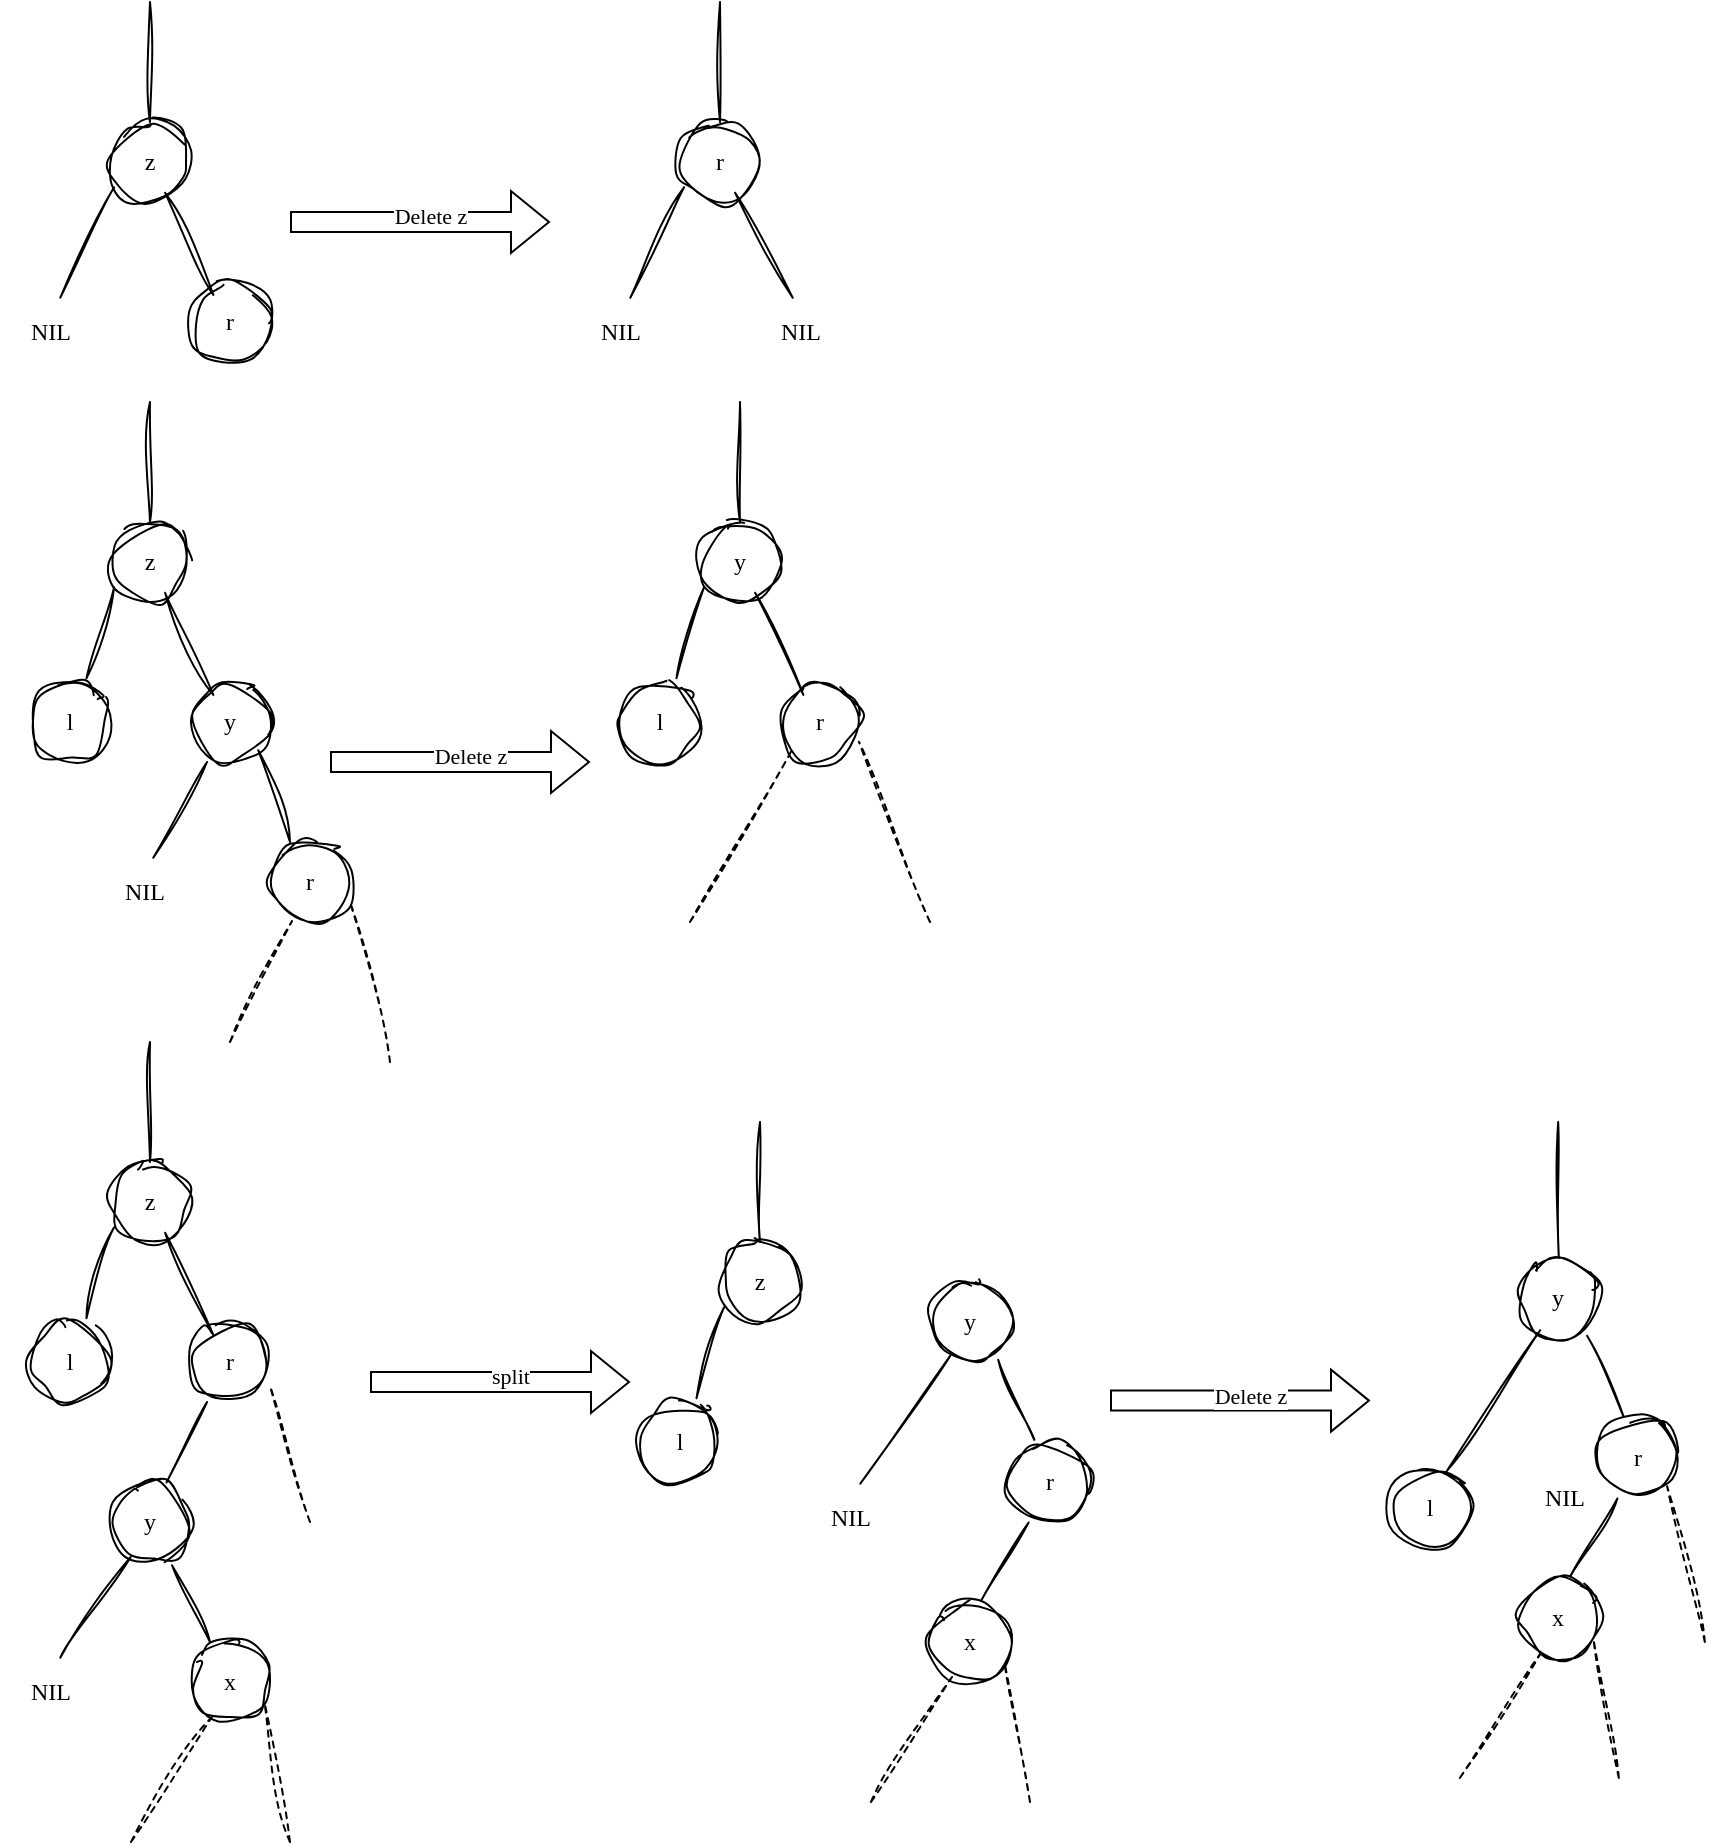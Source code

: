 <mxfile version="24.7.5">
  <diagram name="第 1 页" id="cLMXlADeuP2daNZaK9G1">
    <mxGraphModel dx="989" dy="577" grid="1" gridSize="10" guides="1" tooltips="1" connect="1" arrows="1" fold="1" page="1" pageScale="1" pageWidth="827" pageHeight="1169" math="0" shadow="0">
      <root>
        <mxCell id="0" />
        <mxCell id="1" parent="0" />
        <mxCell id="NMuV9sKj-YbLztwORmE9-1" value="&lt;font face=&quot;Comic Sans MS&quot;&gt;z&lt;/font&gt;" style="ellipse;whiteSpace=wrap;html=1;aspect=fixed;sketch=1;curveFitting=1;jiggle=2;" vertex="1" parent="1">
          <mxGeometry x="80" y="120" width="40" height="40" as="geometry" />
        </mxCell>
        <mxCell id="NMuV9sKj-YbLztwORmE9-2" value="&lt;font face=&quot;Comic Sans MS&quot;&gt;r&lt;/font&gt;" style="ellipse;whiteSpace=wrap;html=1;aspect=fixed;sketch=1;curveFitting=1;jiggle=2;" vertex="1" parent="1">
          <mxGeometry x="120" y="200" width="40" height="40" as="geometry" />
        </mxCell>
        <mxCell id="NMuV9sKj-YbLztwORmE9-3" value="" style="endArrow=none;html=1;rounded=0;exitX=0.5;exitY=0;exitDx=0;exitDy=0;sketch=1;curveFitting=1;jiggle=2;" edge="1" parent="1" source="NMuV9sKj-YbLztwORmE9-1">
          <mxGeometry width="50" height="50" relative="1" as="geometry">
            <mxPoint x="440" y="230" as="sourcePoint" />
            <mxPoint x="100" y="60" as="targetPoint" />
          </mxGeometry>
        </mxCell>
        <mxCell id="NMuV9sKj-YbLztwORmE9-4" value="" style="endArrow=none;html=1;rounded=0;sketch=1;curveFitting=1;jiggle=2;exitX=0.689;exitY=0.885;exitDx=0;exitDy=0;exitPerimeter=0;entryX=0.292;entryY=0.161;entryDx=0;entryDy=0;entryPerimeter=0;" edge="1" parent="1" source="NMuV9sKj-YbLztwORmE9-1" target="NMuV9sKj-YbLztwORmE9-2">
          <mxGeometry width="50" height="50" relative="1" as="geometry">
            <mxPoint x="440" y="230" as="sourcePoint" />
            <mxPoint x="490" y="180" as="targetPoint" />
          </mxGeometry>
        </mxCell>
        <mxCell id="NMuV9sKj-YbLztwORmE9-5" value="" style="endArrow=none;html=1;rounded=0;sketch=1;curveFitting=1;jiggle=2;exitX=0.051;exitY=0.816;exitDx=0;exitDy=0;exitPerimeter=0;entryX=0.603;entryY=-0.072;entryDx=0;entryDy=0;entryPerimeter=0;" edge="1" parent="1" source="NMuV9sKj-YbLztwORmE9-1" target="NMuV9sKj-YbLztwORmE9-6">
          <mxGeometry width="50" height="50" relative="1" as="geometry">
            <mxPoint x="118" y="165" as="sourcePoint" />
            <mxPoint x="50" y="210" as="targetPoint" />
          </mxGeometry>
        </mxCell>
        <mxCell id="NMuV9sKj-YbLztwORmE9-6" value="NIL" style="text;html=1;align=center;verticalAlign=middle;resizable=0;points=[];autosize=1;strokeColor=none;fillColor=none;rounded=0;fontFamily=Comic Sans MS;" vertex="1" parent="1">
          <mxGeometry x="25" y="210" width="50" height="30" as="geometry" />
        </mxCell>
        <mxCell id="NMuV9sKj-YbLztwORmE9-8" value="" style="shape=flexArrow;endArrow=classic;html=1;rounded=0;" edge="1" parent="1">
          <mxGeometry width="50" height="50" relative="1" as="geometry">
            <mxPoint x="170" y="170" as="sourcePoint" />
            <mxPoint x="300" y="170" as="targetPoint" />
          </mxGeometry>
        </mxCell>
        <mxCell id="NMuV9sKj-YbLztwORmE9-16" value="&lt;font face=&quot;Comic Sans MS&quot;&gt;Delete z&lt;/font&gt;" style="edgeLabel;html=1;align=center;verticalAlign=middle;resizable=0;points=[];" vertex="1" connectable="0" parent="NMuV9sKj-YbLztwORmE9-8">
          <mxGeometry x="0.066" y="3" relative="1" as="geometry">
            <mxPoint as="offset" />
          </mxGeometry>
        </mxCell>
        <mxCell id="NMuV9sKj-YbLztwORmE9-9" value="&lt;font face=&quot;Comic Sans MS&quot;&gt;r&lt;/font&gt;" style="ellipse;whiteSpace=wrap;html=1;aspect=fixed;sketch=1;curveFitting=1;jiggle=2;" vertex="1" parent="1">
          <mxGeometry x="365" y="120" width="40" height="40" as="geometry" />
        </mxCell>
        <mxCell id="NMuV9sKj-YbLztwORmE9-11" value="" style="endArrow=none;html=1;rounded=0;exitX=0.5;exitY=0;exitDx=0;exitDy=0;sketch=1;curveFitting=1;jiggle=2;" edge="1" parent="1" source="NMuV9sKj-YbLztwORmE9-9">
          <mxGeometry width="50" height="50" relative="1" as="geometry">
            <mxPoint x="725" y="230" as="sourcePoint" />
            <mxPoint x="385" y="60" as="targetPoint" />
          </mxGeometry>
        </mxCell>
        <mxCell id="NMuV9sKj-YbLztwORmE9-12" value="" style="endArrow=none;html=1;rounded=0;sketch=1;curveFitting=1;jiggle=2;exitX=0.689;exitY=0.885;exitDx=0;exitDy=0;exitPerimeter=0;entryX=0.427;entryY=-0.072;entryDx=0;entryDy=0;entryPerimeter=0;" edge="1" parent="1" source="NMuV9sKj-YbLztwORmE9-9" target="NMuV9sKj-YbLztwORmE9-15">
          <mxGeometry width="50" height="50" relative="1" as="geometry">
            <mxPoint x="725" y="230" as="sourcePoint" />
            <mxPoint x="416.68" y="206.44" as="targetPoint" />
          </mxGeometry>
        </mxCell>
        <mxCell id="NMuV9sKj-YbLztwORmE9-13" value="" style="endArrow=none;html=1;rounded=0;sketch=1;curveFitting=1;jiggle=2;exitX=0.051;exitY=0.816;exitDx=0;exitDy=0;exitPerimeter=0;entryX=0.603;entryY=-0.072;entryDx=0;entryDy=0;entryPerimeter=0;" edge="1" parent="1" source="NMuV9sKj-YbLztwORmE9-9" target="NMuV9sKj-YbLztwORmE9-14">
          <mxGeometry width="50" height="50" relative="1" as="geometry">
            <mxPoint x="403" y="165" as="sourcePoint" />
            <mxPoint x="335" y="210" as="targetPoint" />
          </mxGeometry>
        </mxCell>
        <mxCell id="NMuV9sKj-YbLztwORmE9-14" value="NIL" style="text;html=1;align=center;verticalAlign=middle;resizable=0;points=[];autosize=1;strokeColor=none;fillColor=none;rounded=0;fontFamily=Comic Sans MS;" vertex="1" parent="1">
          <mxGeometry x="310" y="210" width="50" height="30" as="geometry" />
        </mxCell>
        <mxCell id="NMuV9sKj-YbLztwORmE9-15" value="NIL" style="text;html=1;align=center;verticalAlign=middle;resizable=0;points=[];autosize=1;strokeColor=none;fillColor=none;rounded=0;fontFamily=Comic Sans MS;" vertex="1" parent="1">
          <mxGeometry x="400" y="210" width="50" height="30" as="geometry" />
        </mxCell>
        <mxCell id="NMuV9sKj-YbLztwORmE9-17" value="&lt;font face=&quot;Comic Sans MS&quot;&gt;z&lt;/font&gt;" style="ellipse;whiteSpace=wrap;html=1;aspect=fixed;sketch=1;curveFitting=1;jiggle=2;" vertex="1" parent="1">
          <mxGeometry x="80" y="320" width="40" height="40" as="geometry" />
        </mxCell>
        <mxCell id="NMuV9sKj-YbLztwORmE9-18" value="&lt;font face=&quot;Comic Sans MS&quot;&gt;y&lt;/font&gt;" style="ellipse;whiteSpace=wrap;html=1;aspect=fixed;sketch=1;curveFitting=1;jiggle=2;" vertex="1" parent="1">
          <mxGeometry x="120" y="400" width="40" height="40" as="geometry" />
        </mxCell>
        <mxCell id="NMuV9sKj-YbLztwORmE9-19" value="" style="endArrow=none;html=1;rounded=0;exitX=0.5;exitY=0;exitDx=0;exitDy=0;sketch=1;curveFitting=1;jiggle=2;" edge="1" parent="1" source="NMuV9sKj-YbLztwORmE9-17">
          <mxGeometry width="50" height="50" relative="1" as="geometry">
            <mxPoint x="440" y="430" as="sourcePoint" />
            <mxPoint x="100" y="260" as="targetPoint" />
          </mxGeometry>
        </mxCell>
        <mxCell id="NMuV9sKj-YbLztwORmE9-20" value="" style="endArrow=none;html=1;rounded=0;sketch=1;curveFitting=1;jiggle=2;exitX=0.689;exitY=0.885;exitDx=0;exitDy=0;exitPerimeter=0;entryX=0.292;entryY=0.161;entryDx=0;entryDy=0;entryPerimeter=0;" edge="1" parent="1" source="NMuV9sKj-YbLztwORmE9-17" target="NMuV9sKj-YbLztwORmE9-18">
          <mxGeometry width="50" height="50" relative="1" as="geometry">
            <mxPoint x="440" y="430" as="sourcePoint" />
            <mxPoint x="490" y="380" as="targetPoint" />
          </mxGeometry>
        </mxCell>
        <mxCell id="NMuV9sKj-YbLztwORmE9-21" value="" style="endArrow=none;html=1;rounded=0;sketch=1;curveFitting=1;jiggle=2;exitX=0.051;exitY=0.816;exitDx=0;exitDy=0;exitPerimeter=0;entryX=0.706;entryY=-0.046;entryDx=0;entryDy=0;entryPerimeter=0;" edge="1" parent="1" source="NMuV9sKj-YbLztwORmE9-17" target="NMuV9sKj-YbLztwORmE9-22">
          <mxGeometry width="50" height="50" relative="1" as="geometry">
            <mxPoint x="118" y="365" as="sourcePoint" />
            <mxPoint x="55" y="408" as="targetPoint" />
          </mxGeometry>
        </mxCell>
        <mxCell id="NMuV9sKj-YbLztwORmE9-22" value="&lt;font&gt;l&lt;/font&gt;" style="ellipse;whiteSpace=wrap;html=1;aspect=fixed;sketch=1;curveFitting=1;jiggle=2;fontFamily=Comic Sans MS;" vertex="1" parent="1">
          <mxGeometry x="40" y="400" width="40" height="40" as="geometry" />
        </mxCell>
        <mxCell id="NMuV9sKj-YbLztwORmE9-23" value="&lt;font face=&quot;Comic Sans MS&quot;&gt;r&lt;/font&gt;" style="ellipse;whiteSpace=wrap;html=1;aspect=fixed;sketch=1;curveFitting=1;jiggle=2;" vertex="1" parent="1">
          <mxGeometry x="160" y="480" width="40" height="40" as="geometry" />
        </mxCell>
        <mxCell id="NMuV9sKj-YbLztwORmE9-24" value="" style="endArrow=none;html=1;rounded=0;exitX=1;exitY=1;exitDx=0;exitDy=0;entryX=0.25;entryY=0;entryDx=0;entryDy=0;entryPerimeter=0;sketch=1;curveFitting=1;jiggle=2;" edge="1" parent="1" source="NMuV9sKj-YbLztwORmE9-18" target="NMuV9sKj-YbLztwORmE9-23">
          <mxGeometry width="50" height="50" relative="1" as="geometry">
            <mxPoint x="440" y="330" as="sourcePoint" />
            <mxPoint x="490" y="280" as="targetPoint" />
          </mxGeometry>
        </mxCell>
        <mxCell id="NMuV9sKj-YbLztwORmE9-25" value="" style="endArrow=none;html=1;rounded=0;sketch=1;curveFitting=1;jiggle=2;exitX=0.213;exitY=1;exitDx=0;exitDy=0;exitPerimeter=0;entryX=0.603;entryY=-0.072;entryDx=0;entryDy=0;entryPerimeter=0;" edge="1" parent="1" target="NMuV9sKj-YbLztwORmE9-26" source="NMuV9sKj-YbLztwORmE9-18">
          <mxGeometry width="50" height="50" relative="1" as="geometry">
            <mxPoint x="128.5" y="433" as="sourcePoint" />
            <mxPoint x="96.5" y="490" as="targetPoint" />
          </mxGeometry>
        </mxCell>
        <mxCell id="NMuV9sKj-YbLztwORmE9-26" value="NIL" style="text;html=1;align=center;verticalAlign=middle;resizable=0;points=[];autosize=1;strokeColor=none;fillColor=none;rounded=0;fontFamily=Comic Sans MS;" vertex="1" parent="1">
          <mxGeometry x="71.5" y="490" width="50" height="30" as="geometry" />
        </mxCell>
        <mxCell id="NMuV9sKj-YbLztwORmE9-27" value="" style="endArrow=none;dashed=1;html=1;rounded=0;entryX=0.275;entryY=0.989;entryDx=0;entryDy=0;entryPerimeter=0;sketch=1;curveFitting=1;jiggle=2;" edge="1" parent="1" target="NMuV9sKj-YbLztwORmE9-23">
          <mxGeometry width="50" height="50" relative="1" as="geometry">
            <mxPoint x="140" y="580" as="sourcePoint" />
            <mxPoint x="370" y="390" as="targetPoint" />
          </mxGeometry>
        </mxCell>
        <mxCell id="NMuV9sKj-YbLztwORmE9-28" value="" style="endArrow=none;dashed=1;html=1;rounded=0;entryX=1;entryY=0.75;entryDx=0;entryDy=0;entryPerimeter=0;sketch=1;curveFitting=1;jiggle=2;" edge="1" parent="1" target="NMuV9sKj-YbLztwORmE9-23">
          <mxGeometry width="50" height="50" relative="1" as="geometry">
            <mxPoint x="220" y="590" as="sourcePoint" />
            <mxPoint x="181" y="530" as="targetPoint" />
          </mxGeometry>
        </mxCell>
        <mxCell id="NMuV9sKj-YbLztwORmE9-29" value="" style="shape=flexArrow;endArrow=classic;html=1;rounded=0;" edge="1" parent="1">
          <mxGeometry width="50" height="50" relative="1" as="geometry">
            <mxPoint x="190" y="440" as="sourcePoint" />
            <mxPoint x="320" y="440" as="targetPoint" />
          </mxGeometry>
        </mxCell>
        <mxCell id="NMuV9sKj-YbLztwORmE9-30" value="&lt;font face=&quot;Comic Sans MS&quot;&gt;Delete z&lt;/font&gt;" style="edgeLabel;html=1;align=center;verticalAlign=middle;resizable=0;points=[];" vertex="1" connectable="0" parent="NMuV9sKj-YbLztwORmE9-29">
          <mxGeometry x="0.066" y="3" relative="1" as="geometry">
            <mxPoint as="offset" />
          </mxGeometry>
        </mxCell>
        <mxCell id="NMuV9sKj-YbLztwORmE9-43" value="&lt;font face=&quot;Comic Sans MS&quot;&gt;y&lt;/font&gt;" style="ellipse;whiteSpace=wrap;html=1;aspect=fixed;sketch=1;curveFitting=1;jiggle=2;" vertex="1" parent="1">
          <mxGeometry x="375" y="320" width="40" height="40" as="geometry" />
        </mxCell>
        <mxCell id="NMuV9sKj-YbLztwORmE9-44" value="&lt;font face=&quot;Comic Sans MS&quot;&gt;r&lt;/font&gt;" style="ellipse;whiteSpace=wrap;html=1;aspect=fixed;sketch=1;curveFitting=1;jiggle=2;" vertex="1" parent="1">
          <mxGeometry x="415" y="400" width="40" height="40" as="geometry" />
        </mxCell>
        <mxCell id="NMuV9sKj-YbLztwORmE9-45" value="" style="endArrow=none;html=1;rounded=0;exitX=0.5;exitY=0;exitDx=0;exitDy=0;sketch=1;curveFitting=1;jiggle=2;" edge="1" parent="1" source="NMuV9sKj-YbLztwORmE9-43">
          <mxGeometry width="50" height="50" relative="1" as="geometry">
            <mxPoint x="735" y="430" as="sourcePoint" />
            <mxPoint x="395" y="260" as="targetPoint" />
          </mxGeometry>
        </mxCell>
        <mxCell id="NMuV9sKj-YbLztwORmE9-46" value="" style="endArrow=none;html=1;rounded=0;sketch=1;curveFitting=1;jiggle=2;exitX=0.689;exitY=0.885;exitDx=0;exitDy=0;exitPerimeter=0;entryX=0.292;entryY=0.161;entryDx=0;entryDy=0;entryPerimeter=0;" edge="1" parent="1" source="NMuV9sKj-YbLztwORmE9-43" target="NMuV9sKj-YbLztwORmE9-44">
          <mxGeometry width="50" height="50" relative="1" as="geometry">
            <mxPoint x="735" y="430" as="sourcePoint" />
            <mxPoint x="785" y="380" as="targetPoint" />
          </mxGeometry>
        </mxCell>
        <mxCell id="NMuV9sKj-YbLztwORmE9-47" value="" style="endArrow=none;html=1;rounded=0;sketch=1;curveFitting=1;jiggle=2;exitX=0.051;exitY=0.816;exitDx=0;exitDy=0;exitPerimeter=0;entryX=0.706;entryY=-0.046;entryDx=0;entryDy=0;entryPerimeter=0;" edge="1" parent="1" source="NMuV9sKj-YbLztwORmE9-43" target="NMuV9sKj-YbLztwORmE9-48">
          <mxGeometry width="50" height="50" relative="1" as="geometry">
            <mxPoint x="413" y="365" as="sourcePoint" />
            <mxPoint x="350" y="408" as="targetPoint" />
          </mxGeometry>
        </mxCell>
        <mxCell id="NMuV9sKj-YbLztwORmE9-48" value="&lt;font&gt;l&lt;/font&gt;" style="ellipse;whiteSpace=wrap;html=1;aspect=fixed;sketch=1;curveFitting=1;jiggle=2;fontFamily=Comic Sans MS;" vertex="1" parent="1">
          <mxGeometry x="335" y="400" width="40" height="40" as="geometry" />
        </mxCell>
        <mxCell id="NMuV9sKj-YbLztwORmE9-53" value="" style="endArrow=none;dashed=1;html=1;rounded=0;entryX=0;entryY=1;entryDx=0;entryDy=0;sketch=1;curveFitting=1;jiggle=2;" edge="1" parent="1" target="NMuV9sKj-YbLztwORmE9-44">
          <mxGeometry width="50" height="50" relative="1" as="geometry">
            <mxPoint x="370" y="520" as="sourcePoint" />
            <mxPoint x="466.0" y="519.56" as="targetPoint" />
          </mxGeometry>
        </mxCell>
        <mxCell id="NMuV9sKj-YbLztwORmE9-54" value="" style="endArrow=none;dashed=1;html=1;rounded=0;entryX=0.986;entryY=0.747;entryDx=0;entryDy=0;entryPerimeter=0;sketch=1;curveFitting=1;jiggle=2;" edge="1" parent="1" target="NMuV9sKj-YbLztwORmE9-44">
          <mxGeometry width="50" height="50" relative="1" as="geometry">
            <mxPoint x="490" y="520" as="sourcePoint" />
            <mxPoint x="495.0" y="510" as="targetPoint" />
          </mxGeometry>
        </mxCell>
        <mxCell id="NMuV9sKj-YbLztwORmE9-55" value="&lt;font face=&quot;Comic Sans MS&quot;&gt;z&lt;/font&gt;" style="ellipse;whiteSpace=wrap;html=1;aspect=fixed;sketch=1;curveFitting=1;jiggle=2;" vertex="1" parent="1">
          <mxGeometry x="80" y="640" width="40" height="40" as="geometry" />
        </mxCell>
        <mxCell id="NMuV9sKj-YbLztwORmE9-56" value="&lt;font face=&quot;Comic Sans MS&quot;&gt;r&lt;/font&gt;" style="ellipse;whiteSpace=wrap;html=1;aspect=fixed;sketch=1;curveFitting=1;jiggle=2;" vertex="1" parent="1">
          <mxGeometry x="120" y="720" width="40" height="40" as="geometry" />
        </mxCell>
        <mxCell id="NMuV9sKj-YbLztwORmE9-57" value="" style="endArrow=none;html=1;rounded=0;exitX=0.5;exitY=0;exitDx=0;exitDy=0;sketch=1;curveFitting=1;jiggle=2;" edge="1" parent="1" source="NMuV9sKj-YbLztwORmE9-55">
          <mxGeometry width="50" height="50" relative="1" as="geometry">
            <mxPoint x="440" y="750" as="sourcePoint" />
            <mxPoint x="100" y="580" as="targetPoint" />
          </mxGeometry>
        </mxCell>
        <mxCell id="NMuV9sKj-YbLztwORmE9-58" value="" style="endArrow=none;html=1;rounded=0;sketch=1;curveFitting=1;jiggle=2;exitX=0.689;exitY=0.885;exitDx=0;exitDy=0;exitPerimeter=0;entryX=0.292;entryY=0.161;entryDx=0;entryDy=0;entryPerimeter=0;" edge="1" parent="1" source="NMuV9sKj-YbLztwORmE9-55" target="NMuV9sKj-YbLztwORmE9-56">
          <mxGeometry width="50" height="50" relative="1" as="geometry">
            <mxPoint x="440" y="750" as="sourcePoint" />
            <mxPoint x="490" y="700" as="targetPoint" />
          </mxGeometry>
        </mxCell>
        <mxCell id="NMuV9sKj-YbLztwORmE9-59" value="" style="endArrow=none;html=1;rounded=0;sketch=1;curveFitting=1;jiggle=2;exitX=0.051;exitY=0.816;exitDx=0;exitDy=0;exitPerimeter=0;entryX=0.706;entryY=-0.046;entryDx=0;entryDy=0;entryPerimeter=0;" edge="1" parent="1" source="NMuV9sKj-YbLztwORmE9-55" target="NMuV9sKj-YbLztwORmE9-60">
          <mxGeometry width="50" height="50" relative="1" as="geometry">
            <mxPoint x="118" y="685" as="sourcePoint" />
            <mxPoint x="55" y="728" as="targetPoint" />
          </mxGeometry>
        </mxCell>
        <mxCell id="NMuV9sKj-YbLztwORmE9-60" value="&lt;font&gt;l&lt;/font&gt;" style="ellipse;whiteSpace=wrap;html=1;aspect=fixed;sketch=1;curveFitting=1;jiggle=2;fontFamily=Comic Sans MS;" vertex="1" parent="1">
          <mxGeometry x="40" y="720" width="40" height="40" as="geometry" />
        </mxCell>
        <mxCell id="NMuV9sKj-YbLztwORmE9-63" value="" style="endArrow=none;html=1;rounded=0;sketch=1;curveFitting=1;jiggle=2;exitX=0.213;exitY=1;exitDx=0;exitDy=0;exitPerimeter=0;entryX=0.706;entryY=0.006;entryDx=0;entryDy=0;entryPerimeter=0;" edge="1" parent="1" source="NMuV9sKj-YbLztwORmE9-56" target="NMuV9sKj-YbLztwORmE9-67">
          <mxGeometry width="50" height="50" relative="1" as="geometry">
            <mxPoint x="128.5" y="753" as="sourcePoint" />
            <mxPoint x="101.65" y="807.84" as="targetPoint" />
          </mxGeometry>
        </mxCell>
        <mxCell id="NMuV9sKj-YbLztwORmE9-67" value="&lt;font face=&quot;Comic Sans MS&quot;&gt;y&lt;/font&gt;" style="ellipse;whiteSpace=wrap;html=1;aspect=fixed;sketch=1;curveFitting=1;jiggle=2;" vertex="1" parent="1">
          <mxGeometry x="80" y="800" width="40" height="40" as="geometry" />
        </mxCell>
        <mxCell id="NMuV9sKj-YbLztwORmE9-68" value="" style="endArrow=none;dashed=1;html=1;rounded=0;entryX=0.999;entryY=0.799;entryDx=0;entryDy=0;entryPerimeter=0;sketch=1;curveFitting=1;jiggle=2;" edge="1" parent="1" target="NMuV9sKj-YbLztwORmE9-56">
          <mxGeometry width="50" height="50" relative="1" as="geometry">
            <mxPoint x="180" y="820" as="sourcePoint" />
            <mxPoint x="170" y="770" as="targetPoint" />
          </mxGeometry>
        </mxCell>
        <mxCell id="NMuV9sKj-YbLztwORmE9-69" value="&lt;font face=&quot;Comic Sans MS&quot;&gt;x&lt;/font&gt;" style="ellipse;whiteSpace=wrap;html=1;aspect=fixed;sketch=1;curveFitting=1;jiggle=2;" vertex="1" parent="1">
          <mxGeometry x="120" y="880" width="40" height="40" as="geometry" />
        </mxCell>
        <mxCell id="NMuV9sKj-YbLztwORmE9-71" value="" style="endArrow=none;html=1;rounded=0;sketch=1;curveFitting=1;jiggle=2;exitX=0.775;exitY=1.041;exitDx=0;exitDy=0;exitPerimeter=0;entryX=0.25;entryY=0;entryDx=0;entryDy=0;entryPerimeter=0;" edge="1" parent="1" source="NMuV9sKj-YbLztwORmE9-67" target="NMuV9sKj-YbLztwORmE9-69">
          <mxGeometry width="50" height="50" relative="1" as="geometry">
            <mxPoint x="150" y="830" as="sourcePoint" />
            <mxPoint x="174" y="881" as="targetPoint" />
          </mxGeometry>
        </mxCell>
        <mxCell id="NMuV9sKj-YbLztwORmE9-72" value="" style="endArrow=none;dashed=1;html=1;rounded=0;entryX=0.275;entryY=0.937;entryDx=0;entryDy=0;entryPerimeter=0;sketch=1;curveFitting=1;jiggle=2;" edge="1" parent="1" target="NMuV9sKj-YbLztwORmE9-69">
          <mxGeometry width="50" height="50" relative="1" as="geometry">
            <mxPoint x="90.5" y="980" as="sourcePoint" />
            <mxPoint x="121.5" y="920" as="targetPoint" />
          </mxGeometry>
        </mxCell>
        <mxCell id="NMuV9sKj-YbLztwORmE9-73" value="" style="endArrow=none;dashed=1;html=1;rounded=0;entryX=0.93;entryY=0.747;entryDx=0;entryDy=0;entryPerimeter=0;sketch=1;curveFitting=1;jiggle=2;" edge="1" parent="1" target="NMuV9sKj-YbLztwORmE9-69">
          <mxGeometry width="50" height="50" relative="1" as="geometry">
            <mxPoint x="170" y="980" as="sourcePoint" />
            <mxPoint x="141" y="927" as="targetPoint" />
          </mxGeometry>
        </mxCell>
        <mxCell id="NMuV9sKj-YbLztwORmE9-74" value="" style="endArrow=none;html=1;rounded=0;sketch=1;curveFitting=1;jiggle=2;exitX=0.258;exitY=0.937;exitDx=0;exitDy=0;exitPerimeter=0;entryX=0.603;entryY=-0.072;entryDx=0;entryDy=0;entryPerimeter=0;" edge="1" parent="1" target="NMuV9sKj-YbLztwORmE9-75" source="NMuV9sKj-YbLztwORmE9-67">
          <mxGeometry width="50" height="50" relative="1" as="geometry">
            <mxPoint x="82.5" y="840" as="sourcePoint" />
            <mxPoint x="50" y="890" as="targetPoint" />
          </mxGeometry>
        </mxCell>
        <mxCell id="NMuV9sKj-YbLztwORmE9-75" value="NIL" style="text;html=1;align=center;verticalAlign=middle;resizable=0;points=[];autosize=1;strokeColor=none;fillColor=none;rounded=0;fontFamily=Comic Sans MS;" vertex="1" parent="1">
          <mxGeometry x="25" y="890" width="50" height="30" as="geometry" />
        </mxCell>
        <mxCell id="NMuV9sKj-YbLztwORmE9-76" value="" style="shape=flexArrow;endArrow=classic;html=1;rounded=0;" edge="1" parent="1">
          <mxGeometry width="50" height="50" relative="1" as="geometry">
            <mxPoint x="210" y="750" as="sourcePoint" />
            <mxPoint x="340" y="750" as="targetPoint" />
          </mxGeometry>
        </mxCell>
        <mxCell id="NMuV9sKj-YbLztwORmE9-77" value="&lt;font face=&quot;Comic Sans MS&quot;&gt;split&lt;/font&gt;" style="edgeLabel;html=1;align=center;verticalAlign=middle;resizable=0;points=[];" vertex="1" connectable="0" parent="NMuV9sKj-YbLztwORmE9-76">
          <mxGeometry x="0.066" y="3" relative="1" as="geometry">
            <mxPoint as="offset" />
          </mxGeometry>
        </mxCell>
        <mxCell id="NMuV9sKj-YbLztwORmE9-78" value="&lt;font face=&quot;Comic Sans MS&quot;&gt;z&lt;/font&gt;" style="ellipse;whiteSpace=wrap;html=1;aspect=fixed;sketch=1;curveFitting=1;jiggle=2;" vertex="1" parent="1">
          <mxGeometry x="385" y="680" width="40" height="40" as="geometry" />
        </mxCell>
        <mxCell id="NMuV9sKj-YbLztwORmE9-79" value="" style="endArrow=none;html=1;rounded=0;exitX=0.5;exitY=0;exitDx=0;exitDy=0;sketch=1;curveFitting=1;jiggle=2;" edge="1" parent="1" source="NMuV9sKj-YbLztwORmE9-78">
          <mxGeometry width="50" height="50" relative="1" as="geometry">
            <mxPoint x="745" y="790" as="sourcePoint" />
            <mxPoint x="405" y="620" as="targetPoint" />
          </mxGeometry>
        </mxCell>
        <mxCell id="NMuV9sKj-YbLztwORmE9-80" value="" style="endArrow=none;html=1;rounded=0;sketch=1;curveFitting=1;jiggle=2;exitX=0.051;exitY=0.816;exitDx=0;exitDy=0;exitPerimeter=0;entryX=0.706;entryY=-0.046;entryDx=0;entryDy=0;entryPerimeter=0;" edge="1" parent="1" source="NMuV9sKj-YbLztwORmE9-78" target="NMuV9sKj-YbLztwORmE9-81">
          <mxGeometry width="50" height="50" relative="1" as="geometry">
            <mxPoint x="423" y="725" as="sourcePoint" />
            <mxPoint x="360" y="768" as="targetPoint" />
          </mxGeometry>
        </mxCell>
        <mxCell id="NMuV9sKj-YbLztwORmE9-81" value="&lt;font&gt;l&lt;/font&gt;" style="ellipse;whiteSpace=wrap;html=1;aspect=fixed;sketch=1;curveFitting=1;jiggle=2;fontFamily=Comic Sans MS;" vertex="1" parent="1">
          <mxGeometry x="345" y="760" width="40" height="40" as="geometry" />
        </mxCell>
        <mxCell id="NMuV9sKj-YbLztwORmE9-82" value="&lt;font face=&quot;Comic Sans MS&quot;&gt;y&lt;/font&gt;" style="ellipse;whiteSpace=wrap;html=1;aspect=fixed;sketch=1;curveFitting=1;jiggle=2;" vertex="1" parent="1">
          <mxGeometry x="490" y="700" width="40" height="40" as="geometry" />
        </mxCell>
        <mxCell id="NMuV9sKj-YbLztwORmE9-83" value="" style="endArrow=none;html=1;rounded=0;sketch=1;curveFitting=1;jiggle=2;exitX=0.853;exitY=0.972;exitDx=0;exitDy=0;exitPerimeter=0;entryX=0.318;entryY=0.006;entryDx=0;entryDy=0;entryPerimeter=0;" edge="1" parent="1" source="NMuV9sKj-YbLztwORmE9-82" target="NMuV9sKj-YbLztwORmE9-84">
          <mxGeometry width="50" height="50" relative="1" as="geometry">
            <mxPoint x="498.5" y="733" as="sourcePoint" />
            <mxPoint x="471.65" y="787.84" as="targetPoint" />
          </mxGeometry>
        </mxCell>
        <mxCell id="NMuV9sKj-YbLztwORmE9-84" value="&lt;font face=&quot;Comic Sans MS&quot;&gt;r&lt;/font&gt;" style="ellipse;whiteSpace=wrap;html=1;aspect=fixed;sketch=1;curveFitting=1;jiggle=2;" vertex="1" parent="1">
          <mxGeometry x="530" y="780" width="40" height="40" as="geometry" />
        </mxCell>
        <mxCell id="NMuV9sKj-YbLztwORmE9-86" value="&lt;font face=&quot;Comic Sans MS&quot;&gt;x&lt;/font&gt;" style="ellipse;whiteSpace=wrap;html=1;aspect=fixed;sketch=1;curveFitting=1;jiggle=2;" vertex="1" parent="1">
          <mxGeometry x="490" y="860" width="40" height="40" as="geometry" />
        </mxCell>
        <mxCell id="NMuV9sKj-YbLztwORmE9-87" value="" style="endArrow=none;html=1;rounded=0;sketch=1;curveFitting=1;jiggle=2;exitX=0.232;exitY=1.006;exitDx=0;exitDy=0;exitPerimeter=0;entryX=0.646;entryY=-0.028;entryDx=0;entryDy=0;entryPerimeter=0;" edge="1" parent="1" source="NMuV9sKj-YbLztwORmE9-84" target="NMuV9sKj-YbLztwORmE9-86">
          <mxGeometry width="50" height="50" relative="1" as="geometry">
            <mxPoint x="520" y="810" as="sourcePoint" />
            <mxPoint x="544" y="861" as="targetPoint" />
          </mxGeometry>
        </mxCell>
        <mxCell id="NMuV9sKj-YbLztwORmE9-88" value="" style="endArrow=none;dashed=1;html=1;rounded=0;entryX=0.275;entryY=0.937;entryDx=0;entryDy=0;entryPerimeter=0;sketch=1;curveFitting=1;jiggle=2;" edge="1" parent="1" target="NMuV9sKj-YbLztwORmE9-86">
          <mxGeometry width="50" height="50" relative="1" as="geometry">
            <mxPoint x="460.5" y="960" as="sourcePoint" />
            <mxPoint x="491.5" y="900" as="targetPoint" />
          </mxGeometry>
        </mxCell>
        <mxCell id="NMuV9sKj-YbLztwORmE9-89" value="" style="endArrow=none;dashed=1;html=1;rounded=0;entryX=0.93;entryY=0.747;entryDx=0;entryDy=0;entryPerimeter=0;sketch=1;curveFitting=1;jiggle=2;" edge="1" parent="1" target="NMuV9sKj-YbLztwORmE9-86">
          <mxGeometry width="50" height="50" relative="1" as="geometry">
            <mxPoint x="540" y="960" as="sourcePoint" />
            <mxPoint x="511" y="907" as="targetPoint" />
          </mxGeometry>
        </mxCell>
        <mxCell id="NMuV9sKj-YbLztwORmE9-90" value="" style="endArrow=none;html=1;rounded=0;sketch=1;curveFitting=1;jiggle=2;exitX=0.266;exitY=0.903;exitDx=0;exitDy=0;exitPerimeter=0;entryX=0.603;entryY=-0.072;entryDx=0;entryDy=0;entryPerimeter=0;" edge="1" parent="1" target="NMuV9sKj-YbLztwORmE9-91" source="NMuV9sKj-YbLztwORmE9-82">
          <mxGeometry width="50" height="50" relative="1" as="geometry">
            <mxPoint x="490" y="750" as="sourcePoint" />
            <mxPoint x="450" y="803" as="targetPoint" />
          </mxGeometry>
        </mxCell>
        <mxCell id="NMuV9sKj-YbLztwORmE9-91" value="NIL" style="text;html=1;align=center;verticalAlign=middle;resizable=0;points=[];autosize=1;strokeColor=none;fillColor=none;rounded=0;fontFamily=Comic Sans MS;" vertex="1" parent="1">
          <mxGeometry x="425" y="803" width="50" height="30" as="geometry" />
        </mxCell>
        <mxCell id="NMuV9sKj-YbLztwORmE9-92" value="" style="shape=flexArrow;endArrow=classic;html=1;rounded=0;" edge="1" parent="1">
          <mxGeometry width="50" height="50" relative="1" as="geometry">
            <mxPoint x="580" y="759.31" as="sourcePoint" />
            <mxPoint x="710" y="759.31" as="targetPoint" />
          </mxGeometry>
        </mxCell>
        <mxCell id="NMuV9sKj-YbLztwORmE9-93" value="&lt;font face=&quot;Comic Sans MS&quot;&gt;Delete z&lt;/font&gt;" style="edgeLabel;html=1;align=center;verticalAlign=middle;resizable=0;points=[];" vertex="1" connectable="0" parent="NMuV9sKj-YbLztwORmE9-92">
          <mxGeometry x="0.066" y="3" relative="1" as="geometry">
            <mxPoint as="offset" />
          </mxGeometry>
        </mxCell>
        <mxCell id="NMuV9sKj-YbLztwORmE9-97" value="&lt;font face=&quot;Comic Sans MS&quot;&gt;y&lt;/font&gt;" style="ellipse;whiteSpace=wrap;html=1;aspect=fixed;sketch=1;curveFitting=1;jiggle=2;" vertex="1" parent="1">
          <mxGeometry x="784.42" y="688" width="40" height="40" as="geometry" />
        </mxCell>
        <mxCell id="NMuV9sKj-YbLztwORmE9-98" value="" style="endArrow=none;html=1;rounded=0;sketch=1;curveFitting=1;jiggle=2;exitX=0.853;exitY=0.972;exitDx=0;exitDy=0;exitPerimeter=0;entryX=0.318;entryY=0.006;entryDx=0;entryDy=0;entryPerimeter=0;" edge="1" parent="1" source="NMuV9sKj-YbLztwORmE9-97" target="NMuV9sKj-YbLztwORmE9-99">
          <mxGeometry width="50" height="50" relative="1" as="geometry">
            <mxPoint x="792.92" y="721" as="sourcePoint" />
            <mxPoint x="766.07" y="775.84" as="targetPoint" />
          </mxGeometry>
        </mxCell>
        <mxCell id="NMuV9sKj-YbLztwORmE9-99" value="&lt;font face=&quot;Comic Sans MS&quot;&gt;r&lt;/font&gt;" style="ellipse;whiteSpace=wrap;html=1;aspect=fixed;sketch=1;curveFitting=1;jiggle=2;" vertex="1" parent="1">
          <mxGeometry x="824.42" y="768" width="40" height="40" as="geometry" />
        </mxCell>
        <mxCell id="NMuV9sKj-YbLztwORmE9-100" value="&lt;font face=&quot;Comic Sans MS&quot;&gt;x&lt;/font&gt;" style="ellipse;whiteSpace=wrap;html=1;aspect=fixed;sketch=1;curveFitting=1;jiggle=2;" vertex="1" parent="1">
          <mxGeometry x="784.42" y="848" width="40" height="40" as="geometry" />
        </mxCell>
        <mxCell id="NMuV9sKj-YbLztwORmE9-101" value="" style="endArrow=none;html=1;rounded=0;sketch=1;curveFitting=1;jiggle=2;exitX=0.232;exitY=1.006;exitDx=0;exitDy=0;exitPerimeter=0;entryX=0.646;entryY=-0.028;entryDx=0;entryDy=0;entryPerimeter=0;" edge="1" parent="1" source="NMuV9sKj-YbLztwORmE9-99" target="NMuV9sKj-YbLztwORmE9-100">
          <mxGeometry width="50" height="50" relative="1" as="geometry">
            <mxPoint x="814.42" y="798" as="sourcePoint" />
            <mxPoint x="838.42" y="849" as="targetPoint" />
          </mxGeometry>
        </mxCell>
        <mxCell id="NMuV9sKj-YbLztwORmE9-102" value="" style="endArrow=none;dashed=1;html=1;rounded=0;entryX=0.275;entryY=0.937;entryDx=0;entryDy=0;entryPerimeter=0;sketch=1;curveFitting=1;jiggle=2;" edge="1" parent="1" target="NMuV9sKj-YbLztwORmE9-100">
          <mxGeometry width="50" height="50" relative="1" as="geometry">
            <mxPoint x="754.92" y="948" as="sourcePoint" />
            <mxPoint x="785.92" y="888" as="targetPoint" />
          </mxGeometry>
        </mxCell>
        <mxCell id="NMuV9sKj-YbLztwORmE9-103" value="" style="endArrow=none;dashed=1;html=1;rounded=0;entryX=0.93;entryY=0.747;entryDx=0;entryDy=0;entryPerimeter=0;sketch=1;curveFitting=1;jiggle=2;" edge="1" parent="1" target="NMuV9sKj-YbLztwORmE9-100">
          <mxGeometry width="50" height="50" relative="1" as="geometry">
            <mxPoint x="834.42" y="948" as="sourcePoint" />
            <mxPoint x="805.42" y="895" as="targetPoint" />
          </mxGeometry>
        </mxCell>
        <mxCell id="NMuV9sKj-YbLztwORmE9-104" value="" style="endArrow=none;html=1;rounded=0;sketch=1;curveFitting=1;jiggle=2;exitX=0.266;exitY=0.903;exitDx=0;exitDy=0;exitPerimeter=0;entryX=0.706;entryY=0.043;entryDx=0;entryDy=0;entryPerimeter=0;" edge="1" parent="1" source="NMuV9sKj-YbLztwORmE9-97" target="NMuV9sKj-YbLztwORmE9-106">
          <mxGeometry width="50" height="50" relative="1" as="geometry">
            <mxPoint x="784.42" y="738" as="sourcePoint" />
            <mxPoint x="749.57" y="788.84" as="targetPoint" />
          </mxGeometry>
        </mxCell>
        <mxCell id="NMuV9sKj-YbLztwORmE9-105" value="NIL" style="text;html=1;align=center;verticalAlign=middle;resizable=0;points=[];autosize=1;strokeColor=none;fillColor=none;rounded=0;fontFamily=Comic Sans MS;" vertex="1" parent="1">
          <mxGeometry x="782" y="793" width="50" height="30" as="geometry" />
        </mxCell>
        <mxCell id="NMuV9sKj-YbLztwORmE9-106" value="&lt;font&gt;l&lt;/font&gt;" style="ellipse;whiteSpace=wrap;html=1;aspect=fixed;sketch=1;curveFitting=1;jiggle=2;fontFamily=Comic Sans MS;" vertex="1" parent="1">
          <mxGeometry x="720" y="793" width="40" height="40" as="geometry" />
        </mxCell>
        <mxCell id="NMuV9sKj-YbLztwORmE9-107" value="" style="endArrow=none;html=1;rounded=0;exitX=0.5;exitY=0;exitDx=0;exitDy=0;sketch=1;curveFitting=1;jiggle=2;" edge="1" parent="1" source="NMuV9sKj-YbLztwORmE9-97">
          <mxGeometry width="50" height="50" relative="1" as="geometry">
            <mxPoint x="804.08" y="680" as="sourcePoint" />
            <mxPoint x="804.08" y="620" as="targetPoint" />
          </mxGeometry>
        </mxCell>
        <mxCell id="NMuV9sKj-YbLztwORmE9-108" value="" style="endArrow=none;dashed=1;html=1;rounded=0;entryX=1;entryY=1;entryDx=0;entryDy=0;sketch=1;curveFitting=1;jiggle=2;" edge="1" parent="1" target="NMuV9sKj-YbLztwORmE9-99">
          <mxGeometry width="50" height="50" relative="1" as="geometry">
            <mxPoint x="877.42" y="880" as="sourcePoint" />
            <mxPoint x="864.42" y="810" as="targetPoint" />
          </mxGeometry>
        </mxCell>
      </root>
    </mxGraphModel>
  </diagram>
</mxfile>
